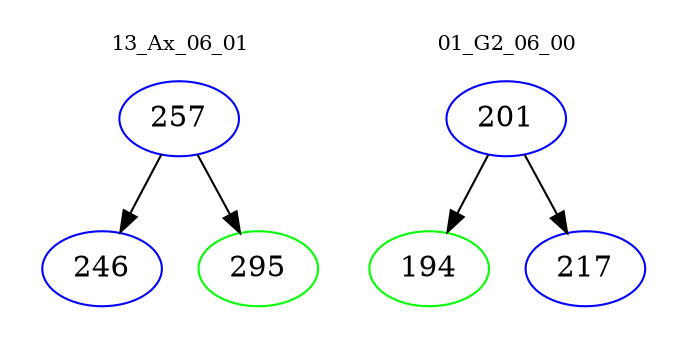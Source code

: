 digraph{
subgraph cluster_0 {
color = white
label = "13_Ax_06_01";
fontsize=10;
T0_257 [label="257", color="blue"]
T0_257 -> T0_246 [color="black"]
T0_246 [label="246", color="blue"]
T0_257 -> T0_295 [color="black"]
T0_295 [label="295", color="green"]
}
subgraph cluster_1 {
color = white
label = "01_G2_06_00";
fontsize=10;
T1_201 [label="201", color="blue"]
T1_201 -> T1_194 [color="black"]
T1_194 [label="194", color="green"]
T1_201 -> T1_217 [color="black"]
T1_217 [label="217", color="blue"]
}
}

